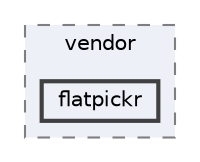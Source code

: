 digraph "public/Muse/assets/vendor/flatpickr"
{
 // LATEX_PDF_SIZE
  bgcolor="transparent";
  edge [fontname=Helvetica,fontsize=10,labelfontname=Helvetica,labelfontsize=10];
  node [fontname=Helvetica,fontsize=10,shape=box,height=0.2,width=0.4];
  compound=true
  subgraph clusterdir_9fefae0eca2a2a8210e5622cdcf99cc1 {
    graph [ bgcolor="#edf0f7", pencolor="grey50", label="vendor", fontname=Helvetica,fontsize=10 style="filled,dashed", URL="dir_9fefae0eca2a2a8210e5622cdcf99cc1.html",tooltip=""]
  dir_cdc67dca31fd5e85e33cf1194190db2c [label="flatpickr", fillcolor="#edf0f7", color="grey25", style="filled,bold", URL="dir_cdc67dca31fd5e85e33cf1194190db2c.html",tooltip=""];
  }
}
